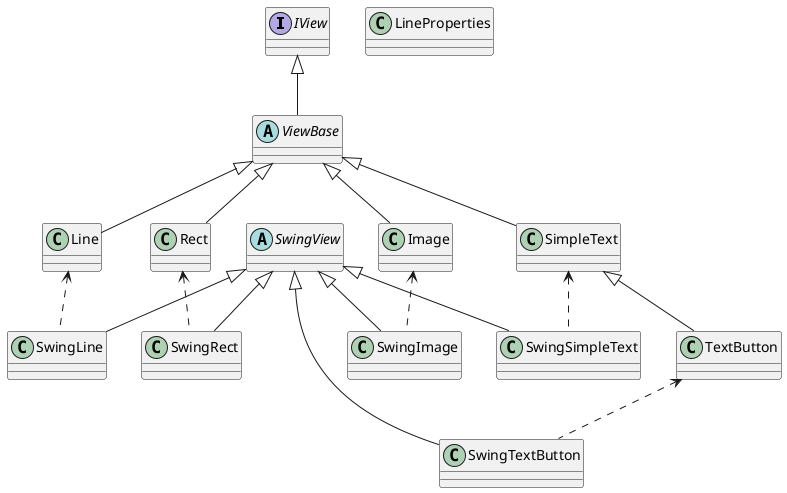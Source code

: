 @startuml

interface IView
    abstract ViewBase
        class Rect
        class SimpleText
            class TextButton
        class Image
        class Line
    abstract SwingView
        class SwingRect
        class SwingSimpleText
        class SwingTextButton
        class SwingImage
        class SwingLine

class LineProperties

IView <|-- ViewBase
ViewBase <|-- Rect
ViewBase <|-- SimpleText
ViewBase <|-- Image
ViewBase <|-- Line

SimpleText <|-- TextButton

SwingView <|-- SwingRect
SwingView <|-- SwingSimpleText
SwingView <|-- SwingTextButton
SwingView <|-- SwingImage
SwingView <|-- SwingLine

Rect <.. SwingRect
SimpleText <.. SwingSimpleText
TextButton <.. SwingTextButton
Image <.. SwingImage
Line <.. SwingLine

@enduml